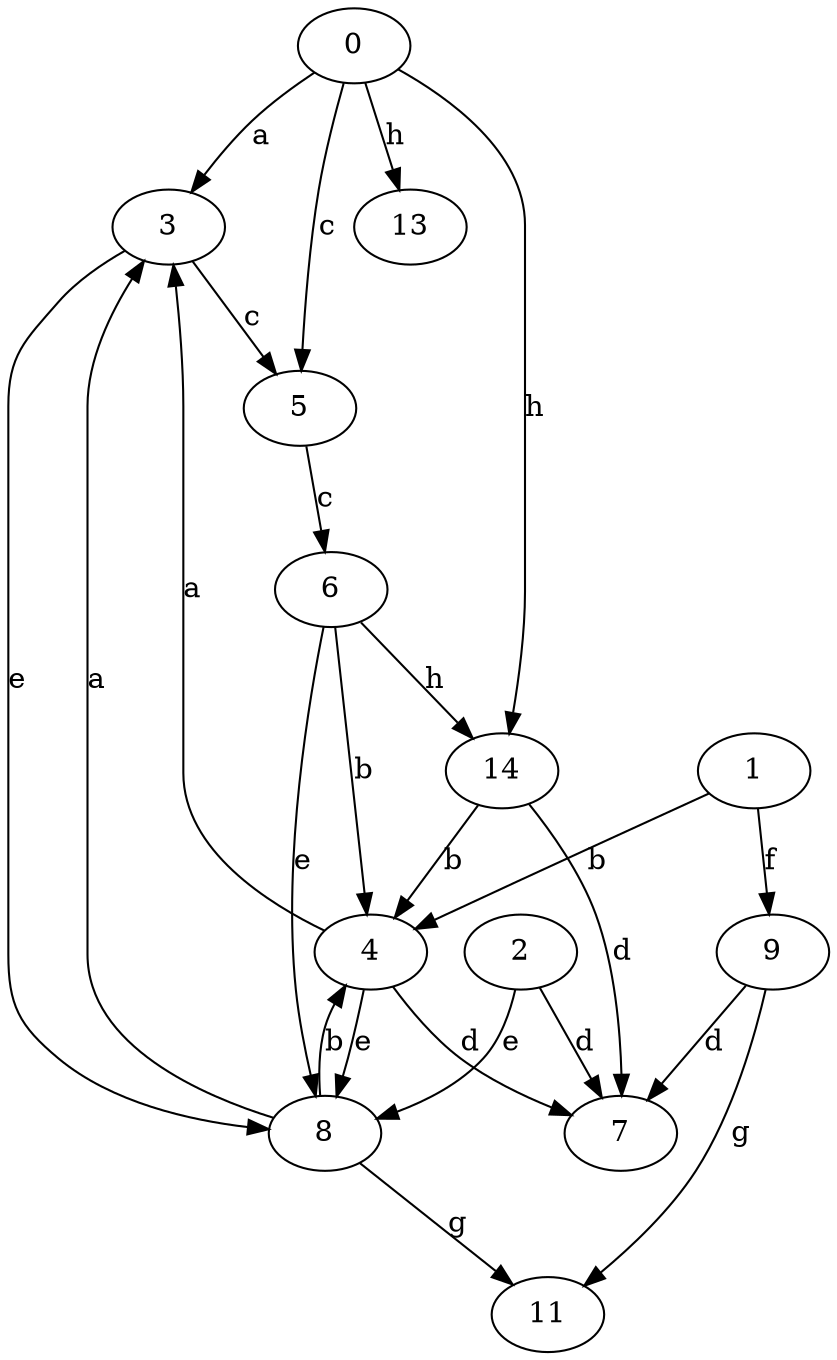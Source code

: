 strict digraph  {
0;
2;
3;
4;
5;
1;
6;
7;
8;
9;
11;
13;
14;
0 -> 3  [label=a];
0 -> 5  [label=c];
0 -> 13  [label=h];
0 -> 14  [label=h];
2 -> 7  [label=d];
2 -> 8  [label=e];
3 -> 5  [label=c];
3 -> 8  [label=e];
4 -> 3  [label=a];
4 -> 7  [label=d];
4 -> 8  [label=e];
5 -> 6  [label=c];
1 -> 4  [label=b];
1 -> 9  [label=f];
6 -> 4  [label=b];
6 -> 8  [label=e];
6 -> 14  [label=h];
8 -> 3  [label=a];
8 -> 4  [label=b];
8 -> 11  [label=g];
9 -> 7  [label=d];
9 -> 11  [label=g];
14 -> 4  [label=b];
14 -> 7  [label=d];
}
